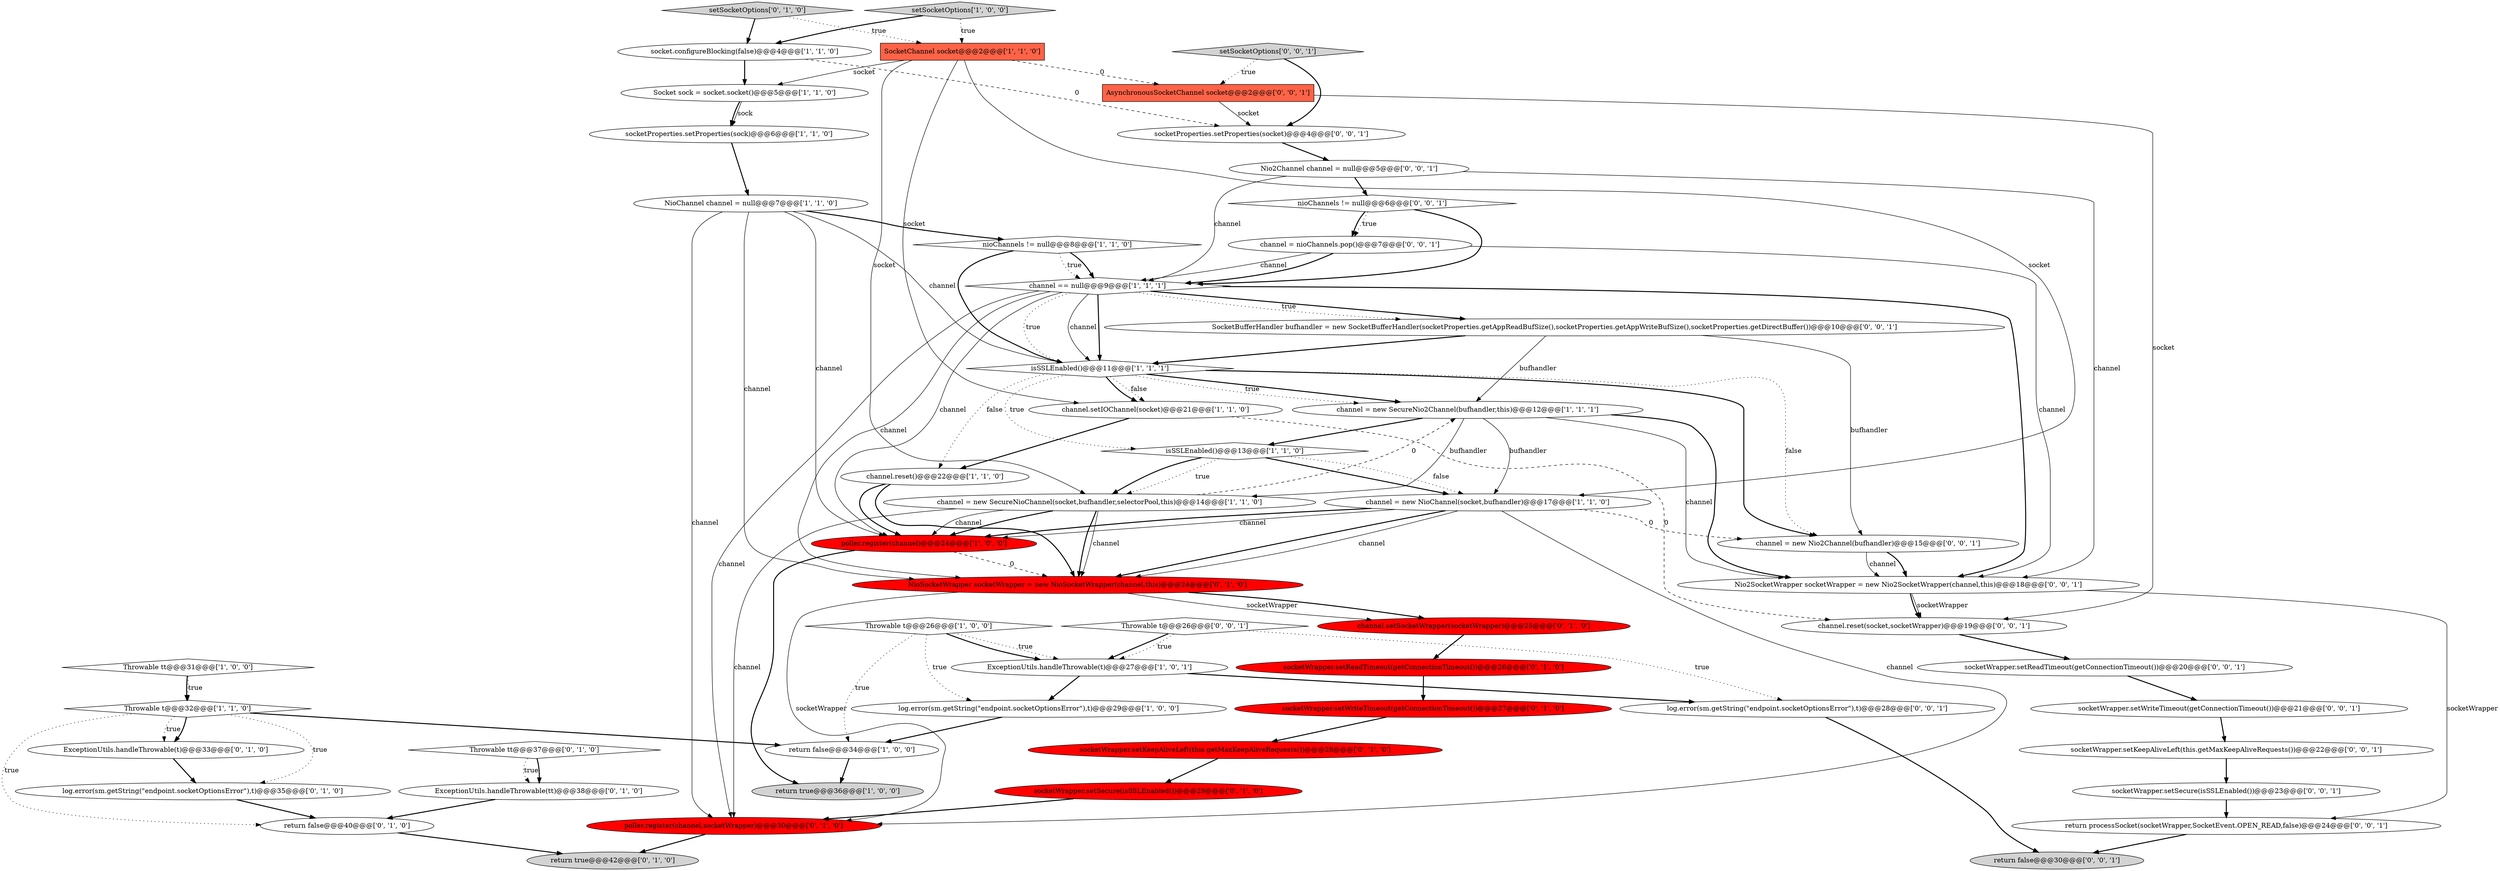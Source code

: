 digraph {
24 [style = filled, label = "socketWrapper.setKeepAliveLeft(this.getMaxKeepAliveRequests())@@@28@@@['0', '1', '0']", fillcolor = red, shape = ellipse image = "AAA1AAABBB2BBB"];
46 [style = filled, label = "Throwable t@@@26@@@['0', '0', '1']", fillcolor = white, shape = diamond image = "AAA0AAABBB3BBB"];
1 [style = filled, label = "Throwable tt@@@31@@@['1', '0', '0']", fillcolor = white, shape = diamond image = "AAA0AAABBB1BBB"];
40 [style = filled, label = "return false@@@30@@@['0', '0', '1']", fillcolor = lightgray, shape = ellipse image = "AAA0AAABBB3BBB"];
7 [style = filled, label = "socket.configureBlocking(false)@@@4@@@['1', '1', '0']", fillcolor = white, shape = ellipse image = "AAA0AAABBB1BBB"];
41 [style = filled, label = "setSocketOptions['0', '0', '1']", fillcolor = lightgray, shape = diamond image = "AAA0AAABBB3BBB"];
28 [style = filled, label = "return false@@@40@@@['0', '1', '0']", fillcolor = white, shape = ellipse image = "AAA0AAABBB2BBB"];
49 [style = filled, label = "log.error(sm.getString(\"endpoint.socketOptionsError\"),t)@@@28@@@['0', '0', '1']", fillcolor = white, shape = ellipse image = "AAA0AAABBB3BBB"];
35 [style = filled, label = "Throwable tt@@@37@@@['0', '1', '0']", fillcolor = white, shape = diamond image = "AAA0AAABBB2BBB"];
30 [style = filled, label = "socketWrapper.setWriteTimeout(getConnectionTimeout())@@@27@@@['0', '1', '0']", fillcolor = red, shape = ellipse image = "AAA1AAABBB2BBB"];
8 [style = filled, label = "nioChannels != null@@@8@@@['1', '1', '0']", fillcolor = white, shape = diamond image = "AAA0AAABBB1BBB"];
50 [style = filled, label = "channel = nioChannels.pop()@@@7@@@['0', '0', '1']", fillcolor = white, shape = ellipse image = "AAA0AAABBB3BBB"];
12 [style = filled, label = "channel.setIOChannel(socket)@@@21@@@['1', '1', '0']", fillcolor = white, shape = ellipse image = "AAA0AAABBB1BBB"];
39 [style = filled, label = "channel.reset(socket,socketWrapper)@@@19@@@['0', '0', '1']", fillcolor = white, shape = ellipse image = "AAA0AAABBB3BBB"];
16 [style = filled, label = "Throwable t@@@26@@@['1', '0', '0']", fillcolor = white, shape = diamond image = "AAA0AAABBB1BBB"];
42 [style = filled, label = "socketWrapper.setWriteTimeout(getConnectionTimeout())@@@21@@@['0', '0', '1']", fillcolor = white, shape = ellipse image = "AAA0AAABBB3BBB"];
5 [style = filled, label = "Throwable t@@@32@@@['1', '1', '0']", fillcolor = white, shape = diamond image = "AAA0AAABBB1BBB"];
22 [style = filled, label = "socketProperties.setProperties(sock)@@@6@@@['1', '1', '0']", fillcolor = white, shape = ellipse image = "AAA0AAABBB1BBB"];
31 [style = filled, label = "setSocketOptions['0', '1', '0']", fillcolor = lightgray, shape = diamond image = "AAA0AAABBB2BBB"];
44 [style = filled, label = "channel = new Nio2Channel(bufhandler)@@@15@@@['0', '0', '1']", fillcolor = white, shape = ellipse image = "AAA0AAABBB3BBB"];
11 [style = filled, label = "poller.register(channel)@@@24@@@['1', '0', '0']", fillcolor = red, shape = ellipse image = "AAA1AAABBB1BBB"];
6 [style = filled, label = "log.error(sm.getString(\"endpoint.socketOptionsError\"),t)@@@29@@@['1', '0', '0']", fillcolor = white, shape = ellipse image = "AAA0AAABBB1BBB"];
43 [style = filled, label = "socketProperties.setProperties(socket)@@@4@@@['0', '0', '1']", fillcolor = white, shape = ellipse image = "AAA0AAABBB3BBB"];
34 [style = filled, label = "socketWrapper.setSecure(isSSLEnabled())@@@29@@@['0', '1', '0']", fillcolor = red, shape = ellipse image = "AAA1AAABBB2BBB"];
48 [style = filled, label = "socketWrapper.setKeepAliveLeft(this.getMaxKeepAliveRequests())@@@22@@@['0', '0', '1']", fillcolor = white, shape = ellipse image = "AAA0AAABBB3BBB"];
52 [style = filled, label = "Nio2Channel channel = null@@@5@@@['0', '0', '1']", fillcolor = white, shape = ellipse image = "AAA0AAABBB3BBB"];
14 [style = filled, label = "return true@@@36@@@['1', '0', '0']", fillcolor = lightgray, shape = ellipse image = "AAA0AAABBB1BBB"];
0 [style = filled, label = "Socket sock = socket.socket()@@@5@@@['1', '1', '0']", fillcolor = white, shape = ellipse image = "AAA0AAABBB1BBB"];
51 [style = filled, label = "socketWrapper.setReadTimeout(getConnectionTimeout())@@@20@@@['0', '0', '1']", fillcolor = white, shape = ellipse image = "AAA0AAABBB3BBB"];
15 [style = filled, label = "setSocketOptions['1', '0', '0']", fillcolor = lightgray, shape = diamond image = "AAA0AAABBB1BBB"];
29 [style = filled, label = "log.error(sm.getString(\"endpoint.socketOptionsError\"),t)@@@35@@@['0', '1', '0']", fillcolor = white, shape = ellipse image = "AAA0AAABBB2BBB"];
4 [style = filled, label = "return false@@@34@@@['1', '0', '0']", fillcolor = white, shape = ellipse image = "AAA0AAABBB1BBB"];
54 [style = filled, label = "socketWrapper.setSecure(isSSLEnabled())@@@23@@@['0', '0', '1']", fillcolor = white, shape = ellipse image = "AAA0AAABBB3BBB"];
20 [style = filled, label = "NioChannel channel = null@@@7@@@['1', '1', '0']", fillcolor = white, shape = ellipse image = "AAA0AAABBB1BBB"];
26 [style = filled, label = "socketWrapper.setReadTimeout(getConnectionTimeout())@@@26@@@['0', '1', '0']", fillcolor = red, shape = ellipse image = "AAA1AAABBB2BBB"];
2 [style = filled, label = "channel.reset()@@@22@@@['1', '1', '0']", fillcolor = white, shape = ellipse image = "AAA0AAABBB1BBB"];
19 [style = filled, label = "SocketChannel socket@@@2@@@['1', '1', '0']", fillcolor = tomato, shape = box image = "AAA0AAABBB1BBB"];
32 [style = filled, label = "ExceptionUtils.handleThrowable(t)@@@33@@@['0', '1', '0']", fillcolor = white, shape = ellipse image = "AAA0AAABBB2BBB"];
38 [style = filled, label = "Nio2SocketWrapper socketWrapper = new Nio2SocketWrapper(channel,this)@@@18@@@['0', '0', '1']", fillcolor = white, shape = ellipse image = "AAA0AAABBB3BBB"];
45 [style = filled, label = "return processSocket(socketWrapper,SocketEvent.OPEN_READ,false)@@@24@@@['0', '0', '1']", fillcolor = white, shape = ellipse image = "AAA0AAABBB3BBB"];
33 [style = filled, label = "channel.setSocketWrapper(socketWrapper)@@@25@@@['0', '1', '0']", fillcolor = red, shape = ellipse image = "AAA1AAABBB2BBB"];
25 [style = filled, label = "ExceptionUtils.handleThrowable(tt)@@@38@@@['0', '1', '0']", fillcolor = white, shape = ellipse image = "AAA0AAABBB2BBB"];
23 [style = filled, label = "return true@@@42@@@['0', '1', '0']", fillcolor = lightgray, shape = ellipse image = "AAA0AAABBB2BBB"];
3 [style = filled, label = "channel = new SecureNio2Channel(bufhandler,this)@@@12@@@['1', '1', '1']", fillcolor = white, shape = ellipse image = "AAA0AAABBB1BBB"];
27 [style = filled, label = "NioSocketWrapper socketWrapper = new NioSocketWrapper(channel,this)@@@24@@@['0', '1', '0']", fillcolor = red, shape = ellipse image = "AAA1AAABBB2BBB"];
18 [style = filled, label = "isSSLEnabled()@@@11@@@['1', '1', '1']", fillcolor = white, shape = diamond image = "AAA0AAABBB1BBB"];
53 [style = filled, label = "AsynchronousSocketChannel socket@@@2@@@['0', '0', '1']", fillcolor = tomato, shape = box image = "AAA0AAABBB3BBB"];
37 [style = filled, label = "nioChannels != null@@@6@@@['0', '0', '1']", fillcolor = white, shape = diamond image = "AAA0AAABBB3BBB"];
9 [style = filled, label = "isSSLEnabled()@@@13@@@['1', '1', '0']", fillcolor = white, shape = diamond image = "AAA0AAABBB1BBB"];
17 [style = filled, label = "channel = new NioChannel(socket,bufhandler)@@@17@@@['1', '1', '0']", fillcolor = white, shape = ellipse image = "AAA0AAABBB1BBB"];
36 [style = filled, label = "poller.register(channel,socketWrapper)@@@30@@@['0', '1', '0']", fillcolor = red, shape = ellipse image = "AAA1AAABBB2BBB"];
21 [style = filled, label = "channel == null@@@9@@@['1', '1', '1']", fillcolor = white, shape = diamond image = "AAA0AAABBB1BBB"];
10 [style = filled, label = "channel = new SecureNioChannel(socket,bufhandler,selectorPool,this)@@@14@@@['1', '1', '0']", fillcolor = white, shape = ellipse image = "AAA0AAABBB1BBB"];
47 [style = filled, label = "SocketBufferHandler bufhandler = new SocketBufferHandler(socketProperties.getAppReadBufSize(),socketProperties.getAppWriteBufSize(),socketProperties.getDirectBuffer())@@@10@@@['0', '0', '1']", fillcolor = white, shape = ellipse image = "AAA0AAABBB3BBB"];
13 [style = filled, label = "ExceptionUtils.handleThrowable(t)@@@27@@@['1', '0', '1']", fillcolor = white, shape = ellipse image = "AAA0AAABBB1BBB"];
1->5 [style = bold, label=""];
20->36 [style = solid, label="channel"];
18->3 [style = bold, label=""];
46->13 [style = bold, label=""];
16->13 [style = dotted, label="true"];
11->14 [style = bold, label=""];
18->12 [style = dotted, label="false"];
21->18 [style = dotted, label="true"];
20->11 [style = solid, label="channel"];
5->32 [style = dotted, label="true"];
24->34 [style = bold, label=""];
13->49 [style = bold, label=""];
42->48 [style = bold, label=""];
10->36 [style = solid, label="channel"];
9->10 [style = bold, label=""];
3->38 [style = bold, label=""];
38->39 [style = bold, label=""];
21->18 [style = bold, label=""];
21->38 [style = bold, label=""];
48->54 [style = bold, label=""];
12->2 [style = bold, label=""];
18->44 [style = bold, label=""];
46->49 [style = dotted, label="true"];
21->11 [style = solid, label="channel"];
39->51 [style = bold, label=""];
37->50 [style = dotted, label="true"];
18->3 [style = dotted, label="true"];
46->13 [style = dotted, label="true"];
19->17 [style = solid, label="socket"];
27->33 [style = bold, label=""];
5->29 [style = dotted, label="true"];
17->27 [style = bold, label=""];
20->18 [style = solid, label="channel"];
49->40 [style = bold, label=""];
3->10 [style = solid, label="bufhandler"];
10->11 [style = bold, label=""];
31->19 [style = dotted, label="true"];
25->28 [style = bold, label=""];
38->45 [style = solid, label="socketWrapper"];
19->10 [style = solid, label="socket"];
8->18 [style = bold, label=""];
20->27 [style = solid, label="channel"];
52->37 [style = bold, label=""];
37->21 [style = bold, label=""];
18->12 [style = bold, label=""];
7->43 [style = dashed, label="0"];
9->17 [style = bold, label=""];
7->0 [style = bold, label=""];
19->0 [style = solid, label="socket"];
16->4 [style = dotted, label="true"];
21->27 [style = solid, label="channel"];
44->38 [style = bold, label=""];
17->36 [style = solid, label="channel"];
19->53 [style = dashed, label="0"];
10->27 [style = solid, label="channel"];
10->11 [style = solid, label="channel"];
27->36 [style = solid, label="socketWrapper"];
6->4 [style = bold, label=""];
20->8 [style = bold, label=""];
38->39 [style = solid, label="socketWrapper"];
18->2 [style = dotted, label="false"];
22->20 [style = bold, label=""];
41->53 [style = dotted, label="true"];
52->38 [style = solid, label="channel"];
34->36 [style = bold, label=""];
2->27 [style = bold, label=""];
18->44 [style = dotted, label="false"];
51->42 [style = bold, label=""];
9->10 [style = dotted, label="true"];
41->43 [style = bold, label=""];
12->39 [style = dashed, label="0"];
35->25 [style = dotted, label="true"];
21->47 [style = bold, label=""];
19->12 [style = solid, label="socket"];
30->24 [style = bold, label=""];
17->27 [style = solid, label="channel"];
16->13 [style = bold, label=""];
4->14 [style = bold, label=""];
21->36 [style = solid, label="channel"];
8->21 [style = dotted, label="true"];
17->11 [style = solid, label="channel"];
53->39 [style = solid, label="socket"];
50->38 [style = solid, label="channel"];
47->18 [style = bold, label=""];
10->3 [style = dashed, label="0"];
31->7 [style = bold, label=""];
33->26 [style = bold, label=""];
35->25 [style = bold, label=""];
3->9 [style = bold, label=""];
5->32 [style = bold, label=""];
28->23 [style = bold, label=""];
21->18 [style = solid, label="channel"];
5->4 [style = bold, label=""];
18->9 [style = dotted, label="true"];
47->3 [style = solid, label="bufhandler"];
11->27 [style = dashed, label="0"];
13->6 [style = bold, label=""];
5->28 [style = dotted, label="true"];
2->11 [style = bold, label=""];
45->40 [style = bold, label=""];
21->47 [style = dotted, label="true"];
54->45 [style = bold, label=""];
44->38 [style = solid, label="channel"];
3->38 [style = solid, label="channel"];
53->43 [style = solid, label="socket"];
15->7 [style = bold, label=""];
0->22 [style = solid, label="sock"];
10->27 [style = bold, label=""];
9->17 [style = dotted, label="false"];
47->44 [style = solid, label="bufhandler"];
43->52 [style = bold, label=""];
26->30 [style = bold, label=""];
32->29 [style = bold, label=""];
29->28 [style = bold, label=""];
17->44 [style = dashed, label="0"];
3->17 [style = solid, label="bufhandler"];
52->21 [style = solid, label="channel"];
50->21 [style = solid, label="channel"];
36->23 [style = bold, label=""];
15->19 [style = dotted, label="true"];
0->22 [style = bold, label=""];
8->21 [style = bold, label=""];
50->21 [style = bold, label=""];
27->33 [style = solid, label="socketWrapper"];
1->5 [style = dotted, label="true"];
37->50 [style = bold, label=""];
16->6 [style = dotted, label="true"];
17->11 [style = bold, label=""];
}
